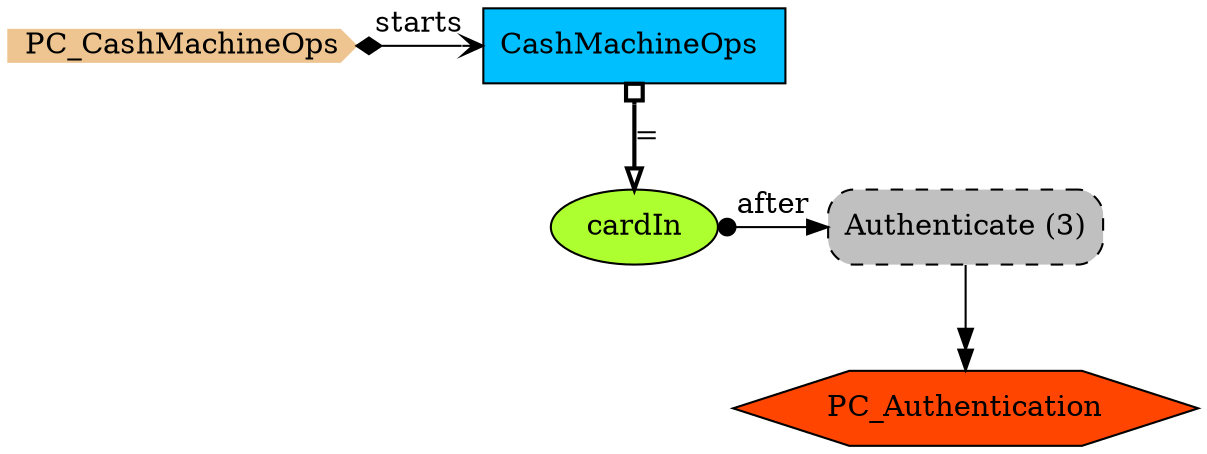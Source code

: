 digraph {
StartN_ [shape = cds,color=burlywood2,style=filled,height=.2,width=.2, label =PC_CashMachineOps];
RefAuthenticate [shape=rectangle,fillcolor=gray,style="rounded,filled,dashed",label="Authenticate (3)"];
cardIn [shape=ellipse,fillcolor=greenyellow,style = filled,label="cardIn"];
CashMachineOps [shape=box,fillcolor=deepskyblue,style = filled,label="CashMachineOps "];
PC_Authentication [shape=hexagon,fillcolor=orangered,style=filled,label =PC_Authentication];

{rank=min;StartN_,CashMachineOps}
{rank=same;cardIn,RefAuthenticate}

RefAuthenticate->PC_Authentication[arrowhead="normalnormal",label=" "];
cardIn->RefAuthenticate[arrowtail=dot,dir=both,label="after"];
StartN_->CashMachineOps[arrowhead="open",arrowtail=diamond,dir=both,label="starts"];
CashMachineOps->cardIn[arrowhead="onormal",dir=both,arrowtail=obox,penwidth=2,label="="];
}